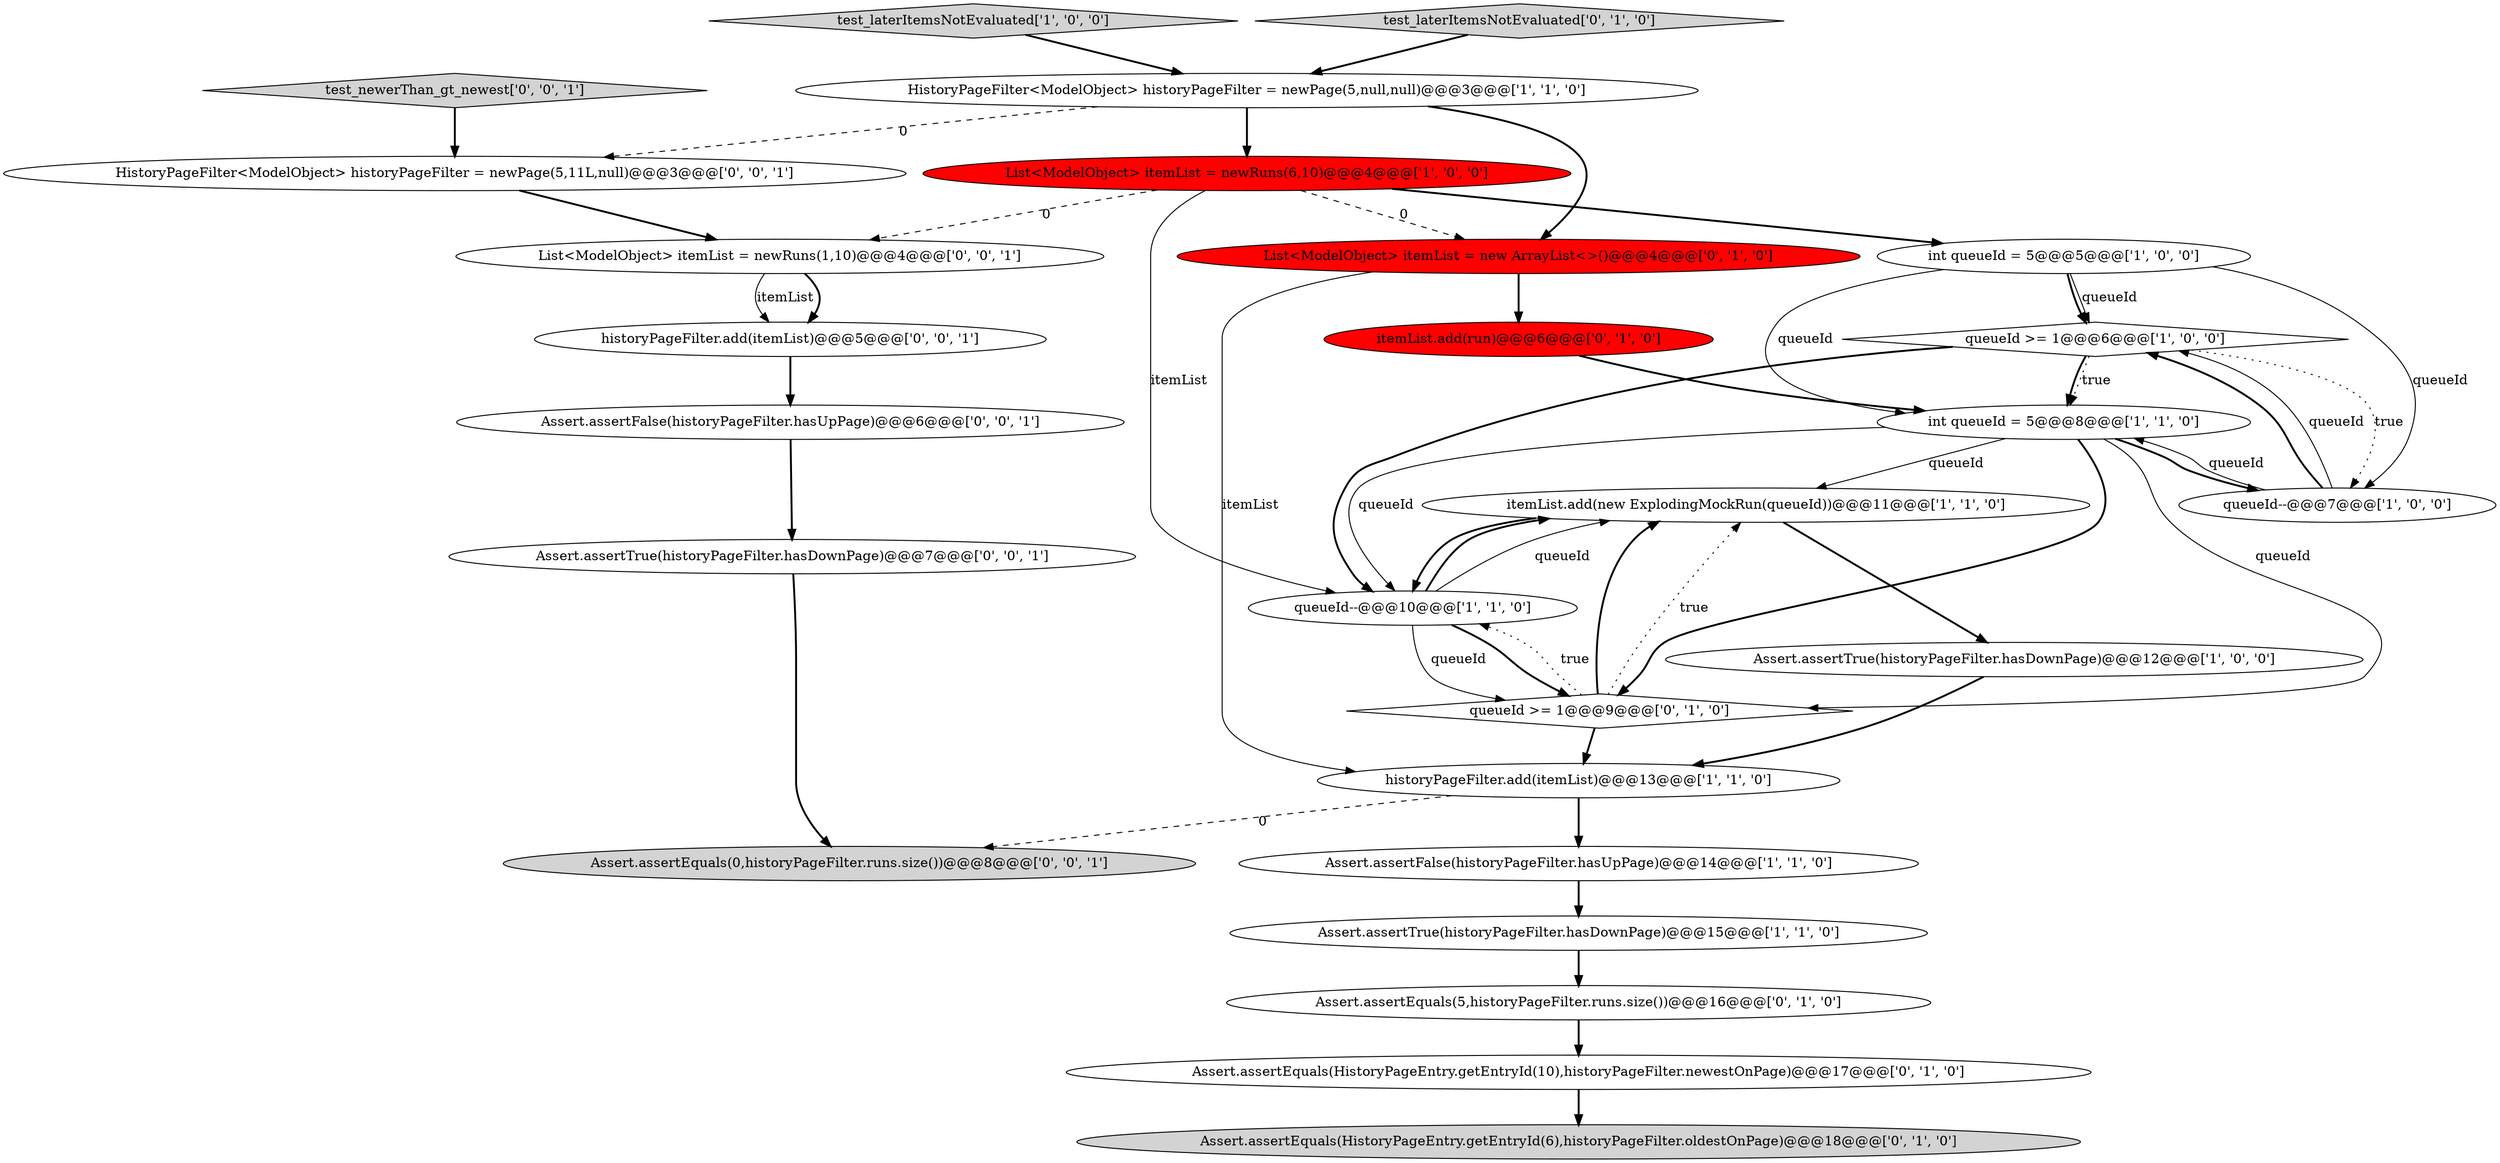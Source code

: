digraph {
5 [style = filled, label = "int queueId = 5@@@5@@@['1', '0', '0']", fillcolor = white, shape = ellipse image = "AAA0AAABBB1BBB"];
7 [style = filled, label = "List<ModelObject> itemList = newRuns(6,10)@@@4@@@['1', '0', '0']", fillcolor = red, shape = ellipse image = "AAA1AAABBB1BBB"];
25 [style = filled, label = "HistoryPageFilter<ModelObject> historyPageFilter = newPage(5,11L,null)@@@3@@@['0', '0', '1']", fillcolor = white, shape = ellipse image = "AAA0AAABBB3BBB"];
2 [style = filled, label = "HistoryPageFilter<ModelObject> historyPageFilter = newPage(5,null,null)@@@3@@@['1', '1', '0']", fillcolor = white, shape = ellipse image = "AAA0AAABBB1BBB"];
22 [style = filled, label = "Assert.assertEquals(0,historyPageFilter.runs.size())@@@8@@@['0', '0', '1']", fillcolor = lightgray, shape = ellipse image = "AAA0AAABBB3BBB"];
18 [style = filled, label = "itemList.add(run)@@@6@@@['0', '1', '0']", fillcolor = red, shape = ellipse image = "AAA1AAABBB2BBB"];
26 [style = filled, label = "Assert.assertTrue(historyPageFilter.hasDownPage)@@@7@@@['0', '0', '1']", fillcolor = white, shape = ellipse image = "AAA0AAABBB3BBB"];
6 [style = filled, label = "queueId >= 1@@@6@@@['1', '0', '0']", fillcolor = white, shape = diamond image = "AAA0AAABBB1BBB"];
1 [style = filled, label = "Assert.assertFalse(historyPageFilter.hasUpPage)@@@14@@@['1', '1', '0']", fillcolor = white, shape = ellipse image = "AAA0AAABBB1BBB"];
20 [style = filled, label = "test_newerThan_gt_newest['0', '0', '1']", fillcolor = lightgray, shape = diamond image = "AAA0AAABBB3BBB"];
9 [style = filled, label = "historyPageFilter.add(itemList)@@@13@@@['1', '1', '0']", fillcolor = white, shape = ellipse image = "AAA0AAABBB1BBB"];
11 [style = filled, label = "Assert.assertTrue(historyPageFilter.hasDownPage)@@@15@@@['1', '1', '0']", fillcolor = white, shape = ellipse image = "AAA0AAABBB1BBB"];
4 [style = filled, label = "test_laterItemsNotEvaluated['1', '0', '0']", fillcolor = lightgray, shape = diamond image = "AAA0AAABBB1BBB"];
15 [style = filled, label = "Assert.assertEquals(HistoryPageEntry.getEntryId(6),historyPageFilter.oldestOnPage)@@@18@@@['0', '1', '0']", fillcolor = lightgray, shape = ellipse image = "AAA0AAABBB2BBB"];
3 [style = filled, label = "itemList.add(new ExplodingMockRun(queueId))@@@11@@@['1', '1', '0']", fillcolor = white, shape = ellipse image = "AAA0AAABBB1BBB"];
0 [style = filled, label = "int queueId = 5@@@8@@@['1', '1', '0']", fillcolor = white, shape = ellipse image = "AAA0AAABBB1BBB"];
12 [style = filled, label = "queueId--@@@7@@@['1', '0', '0']", fillcolor = white, shape = ellipse image = "AAA0AAABBB1BBB"];
17 [style = filled, label = "test_laterItemsNotEvaluated['0', '1', '0']", fillcolor = lightgray, shape = diamond image = "AAA0AAABBB2BBB"];
10 [style = filled, label = "queueId--@@@10@@@['1', '1', '0']", fillcolor = white, shape = ellipse image = "AAA0AAABBB1BBB"];
8 [style = filled, label = "Assert.assertTrue(historyPageFilter.hasDownPage)@@@12@@@['1', '0', '0']", fillcolor = white, shape = ellipse image = "AAA0AAABBB1BBB"];
23 [style = filled, label = "Assert.assertFalse(historyPageFilter.hasUpPage)@@@6@@@['0', '0', '1']", fillcolor = white, shape = ellipse image = "AAA0AAABBB3BBB"];
24 [style = filled, label = "historyPageFilter.add(itemList)@@@5@@@['0', '0', '1']", fillcolor = white, shape = ellipse image = "AAA0AAABBB3BBB"];
13 [style = filled, label = "Assert.assertEquals(5,historyPageFilter.runs.size())@@@16@@@['0', '1', '0']", fillcolor = white, shape = ellipse image = "AAA0AAABBB2BBB"];
14 [style = filled, label = "queueId >= 1@@@9@@@['0', '1', '0']", fillcolor = white, shape = diamond image = "AAA0AAABBB2BBB"];
19 [style = filled, label = "Assert.assertEquals(HistoryPageEntry.getEntryId(10),historyPageFilter.newestOnPage)@@@17@@@['0', '1', '0']", fillcolor = white, shape = ellipse image = "AAA0AAABBB2BBB"];
16 [style = filled, label = "List<ModelObject> itemList = new ArrayList<>()@@@4@@@['0', '1', '0']", fillcolor = red, shape = ellipse image = "AAA1AAABBB2BBB"];
21 [style = filled, label = "List<ModelObject> itemList = newRuns(1,10)@@@4@@@['0', '0', '1']", fillcolor = white, shape = ellipse image = "AAA0AAABBB3BBB"];
14->3 [style = bold, label=""];
16->18 [style = bold, label=""];
7->21 [style = dashed, label="0"];
10->14 [style = solid, label="queueId"];
10->14 [style = bold, label=""];
7->16 [style = dashed, label="0"];
0->3 [style = solid, label="queueId"];
0->12 [style = bold, label=""];
23->26 [style = bold, label=""];
10->3 [style = bold, label=""];
9->22 [style = dashed, label="0"];
6->0 [style = bold, label=""];
21->24 [style = bold, label=""];
4->2 [style = bold, label=""];
5->12 [style = solid, label="queueId"];
12->0 [style = solid, label="queueId"];
12->6 [style = bold, label=""];
20->25 [style = bold, label=""];
0->14 [style = solid, label="queueId"];
10->3 [style = solid, label="queueId"];
14->10 [style = dotted, label="true"];
26->22 [style = bold, label=""];
1->11 [style = bold, label=""];
3->10 [style = bold, label=""];
7->5 [style = bold, label=""];
0->14 [style = bold, label=""];
13->19 [style = bold, label=""];
5->6 [style = solid, label="queueId"];
0->10 [style = solid, label="queueId"];
5->6 [style = bold, label=""];
17->2 [style = bold, label=""];
3->8 [style = bold, label=""];
6->10 [style = bold, label=""];
12->6 [style = solid, label="queueId"];
11->13 [style = bold, label=""];
8->9 [style = bold, label=""];
2->25 [style = dashed, label="0"];
14->3 [style = dotted, label="true"];
14->9 [style = bold, label=""];
16->9 [style = solid, label="itemList"];
6->12 [style = dotted, label="true"];
6->0 [style = dotted, label="true"];
2->7 [style = bold, label=""];
19->15 [style = bold, label=""];
9->1 [style = bold, label=""];
21->24 [style = solid, label="itemList"];
5->0 [style = solid, label="queueId"];
18->0 [style = bold, label=""];
7->10 [style = solid, label="itemList"];
25->21 [style = bold, label=""];
24->23 [style = bold, label=""];
2->16 [style = bold, label=""];
}
